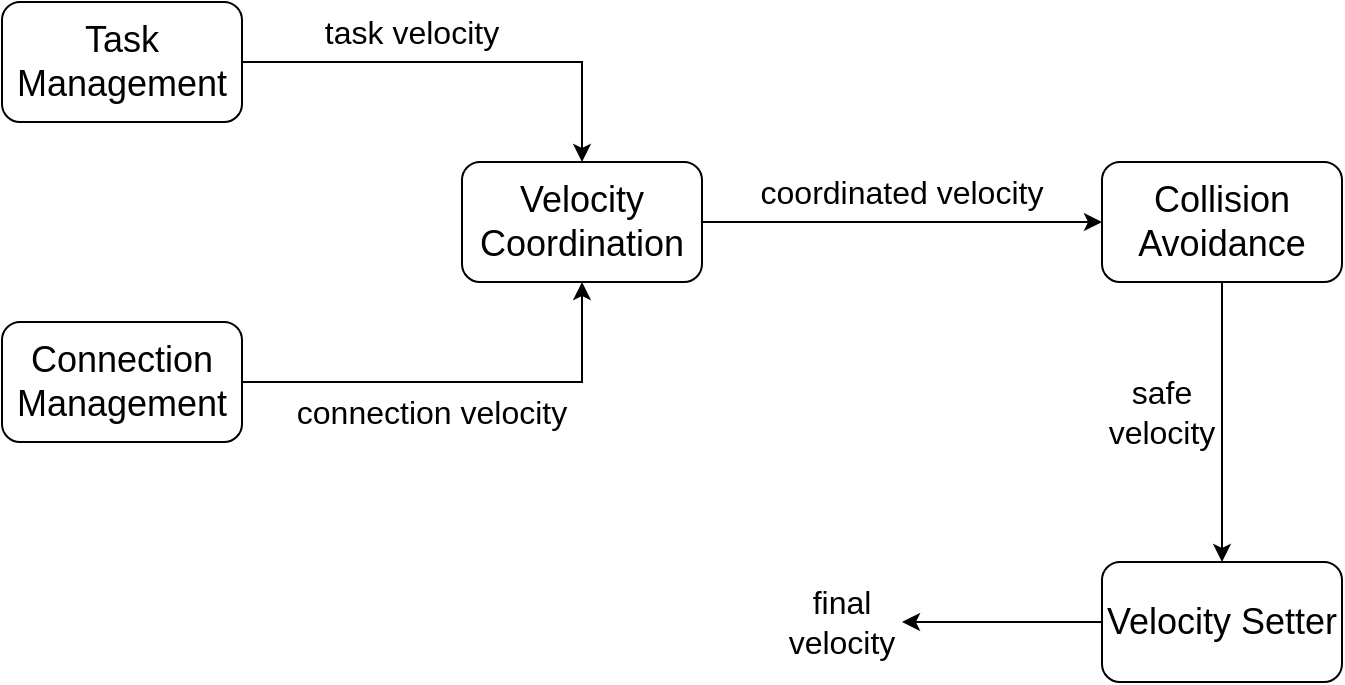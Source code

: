 <mxfile version="24.7.5">
  <diagram name="Page-1" id="4vVAVvwahvJQGVmaElpJ">
    <mxGraphModel dx="1026" dy="659" grid="1" gridSize="10" guides="1" tooltips="1" connect="1" arrows="1" fold="1" page="1" pageScale="1" pageWidth="827" pageHeight="1169" math="0" shadow="0">
      <root>
        <mxCell id="0" />
        <mxCell id="1" parent="0" />
        <mxCell id="91fvWIsuMJK-iadL7rpD-5" style="edgeStyle=orthogonalEdgeStyle;rounded=0;orthogonalLoop=1;jettySize=auto;html=1;exitX=1;exitY=0.5;exitDx=0;exitDy=0;entryX=0.5;entryY=0;entryDx=0;entryDy=0;" edge="1" parent="1" source="91fvWIsuMJK-iadL7rpD-1" target="91fvWIsuMJK-iadL7rpD-3">
          <mxGeometry relative="1" as="geometry" />
        </mxCell>
        <mxCell id="91fvWIsuMJK-iadL7rpD-1" value="Task Management" style="rounded=1;whiteSpace=wrap;html=1;fontSize=18;" vertex="1" parent="1">
          <mxGeometry x="80" y="160" width="120" height="60" as="geometry" />
        </mxCell>
        <mxCell id="91fvWIsuMJK-iadL7rpD-7" style="edgeStyle=orthogonalEdgeStyle;rounded=0;orthogonalLoop=1;jettySize=auto;html=1;exitX=1;exitY=0.5;exitDx=0;exitDy=0;entryX=0.5;entryY=1;entryDx=0;entryDy=0;" edge="1" parent="1" source="91fvWIsuMJK-iadL7rpD-2" target="91fvWIsuMJK-iadL7rpD-3">
          <mxGeometry relative="1" as="geometry" />
        </mxCell>
        <mxCell id="91fvWIsuMJK-iadL7rpD-2" value="Connection Management" style="rounded=1;whiteSpace=wrap;html=1;fontSize=18;" vertex="1" parent="1">
          <mxGeometry x="80" y="320" width="120" height="60" as="geometry" />
        </mxCell>
        <mxCell id="91fvWIsuMJK-iadL7rpD-11" style="edgeStyle=orthogonalEdgeStyle;rounded=0;orthogonalLoop=1;jettySize=auto;html=1;exitX=1;exitY=0.5;exitDx=0;exitDy=0;entryX=0;entryY=0.5;entryDx=0;entryDy=0;" edge="1" parent="1" source="91fvWIsuMJK-iadL7rpD-3" target="91fvWIsuMJK-iadL7rpD-4">
          <mxGeometry relative="1" as="geometry" />
        </mxCell>
        <mxCell id="91fvWIsuMJK-iadL7rpD-3" value="Velocity Coordination" style="rounded=1;whiteSpace=wrap;html=1;fontSize=18;" vertex="1" parent="1">
          <mxGeometry x="310" y="240" width="120" height="60" as="geometry" />
        </mxCell>
        <mxCell id="91fvWIsuMJK-iadL7rpD-14" style="edgeStyle=orthogonalEdgeStyle;rounded=0;orthogonalLoop=1;jettySize=auto;html=1;exitX=0.5;exitY=1;exitDx=0;exitDy=0;" edge="1" parent="1" source="91fvWIsuMJK-iadL7rpD-4" target="91fvWIsuMJK-iadL7rpD-13">
          <mxGeometry relative="1" as="geometry" />
        </mxCell>
        <mxCell id="91fvWIsuMJK-iadL7rpD-4" value="Collision Avoidance" style="rounded=1;whiteSpace=wrap;html=1;fontSize=18;" vertex="1" parent="1">
          <mxGeometry x="630" y="240" width="120" height="60" as="geometry" />
        </mxCell>
        <mxCell id="91fvWIsuMJK-iadL7rpD-9" value="task velocity" style="text;html=1;align=center;verticalAlign=middle;whiteSpace=wrap;rounded=0;fontSize=16;" vertex="1" parent="1">
          <mxGeometry x="240" y="160" width="90" height="30" as="geometry" />
        </mxCell>
        <mxCell id="91fvWIsuMJK-iadL7rpD-10" value="connection velocity" style="text;html=1;align=center;verticalAlign=middle;whiteSpace=wrap;rounded=0;fontSize=16;" vertex="1" parent="1">
          <mxGeometry x="225" y="350" width="140" height="30" as="geometry" />
        </mxCell>
        <mxCell id="91fvWIsuMJK-iadL7rpD-12" value="coordinated velocity" style="text;html=1;align=center;verticalAlign=middle;whiteSpace=wrap;rounded=0;fontSize=16;" vertex="1" parent="1">
          <mxGeometry x="450" y="240" width="160" height="30" as="geometry" />
        </mxCell>
        <mxCell id="91fvWIsuMJK-iadL7rpD-17" style="edgeStyle=orthogonalEdgeStyle;rounded=0;orthogonalLoop=1;jettySize=auto;html=1;exitX=0;exitY=0.5;exitDx=0;exitDy=0;entryX=1;entryY=0.5;entryDx=0;entryDy=0;" edge="1" parent="1" source="91fvWIsuMJK-iadL7rpD-13" target="91fvWIsuMJK-iadL7rpD-16">
          <mxGeometry relative="1" as="geometry" />
        </mxCell>
        <mxCell id="91fvWIsuMJK-iadL7rpD-13" value="Velocity Setter" style="rounded=1;whiteSpace=wrap;html=1;fontSize=18;" vertex="1" parent="1">
          <mxGeometry x="630" y="440" width="120" height="60" as="geometry" />
        </mxCell>
        <mxCell id="91fvWIsuMJK-iadL7rpD-15" value="safe velocity" style="text;html=1;align=center;verticalAlign=middle;whiteSpace=wrap;rounded=0;fontSize=16;" vertex="1" parent="1">
          <mxGeometry x="630" y="350" width="60" height="30" as="geometry" />
        </mxCell>
        <mxCell id="91fvWIsuMJK-iadL7rpD-16" value="final velocity" style="text;html=1;align=center;verticalAlign=middle;whiteSpace=wrap;rounded=0;fontSize=16;" vertex="1" parent="1">
          <mxGeometry x="470" y="455" width="60" height="30" as="geometry" />
        </mxCell>
      </root>
    </mxGraphModel>
  </diagram>
</mxfile>
